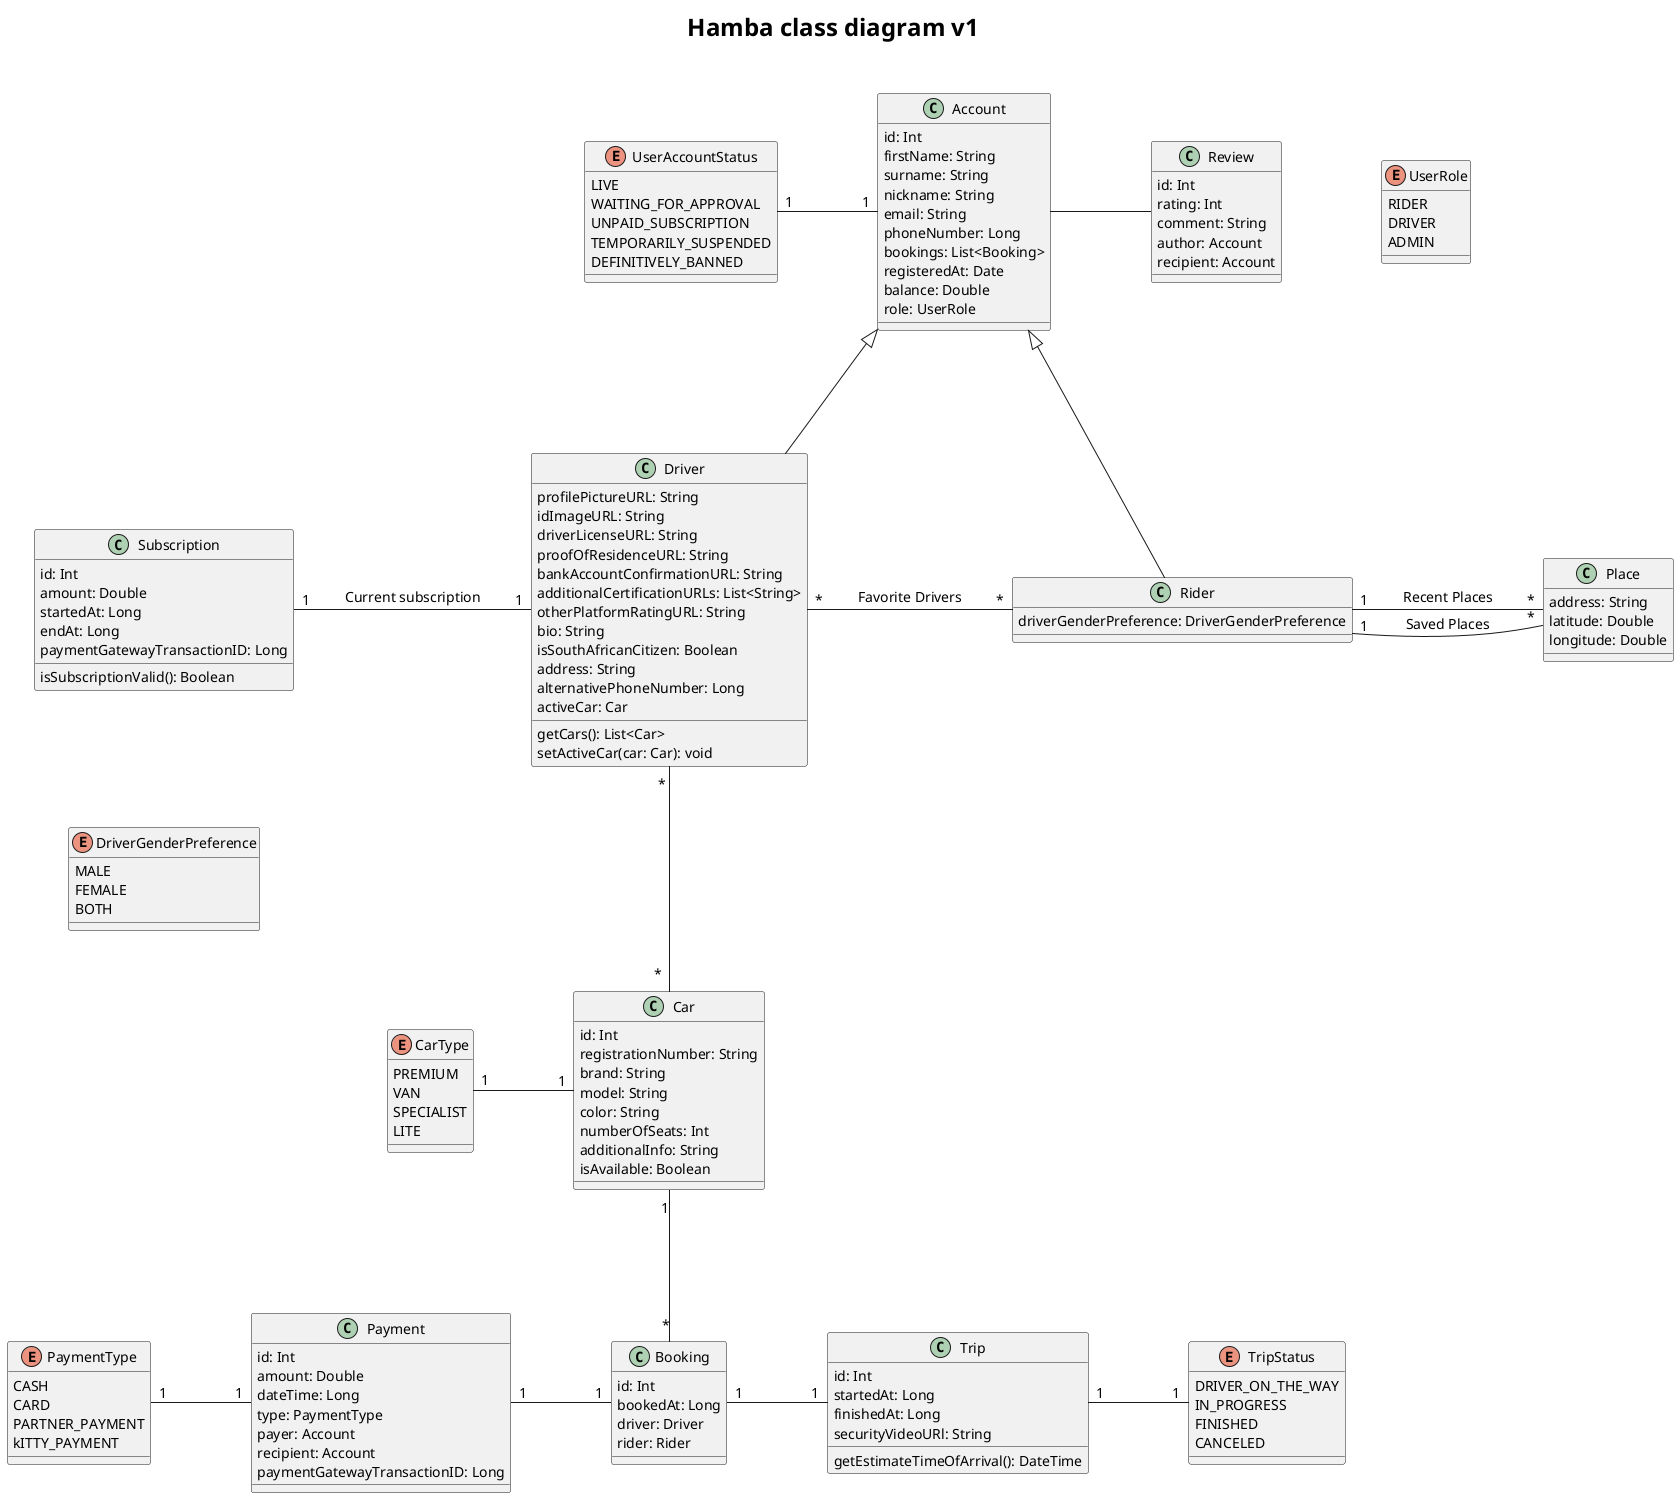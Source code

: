 @startuml

skinparam nodesep 100
skinparam defaultFontSize 14
skinparam titleFontSize 24
title "Hamba class diagram v1\n"

class Account {
    id: Int
    firstName: String
    surname: String
    nickname: String
    email: String
    phoneNumber: Long
    bookings: List<Booking>
    registeredAt: Date
    balance: Double
    role: UserRole
}

enum UserAccountStatus {
    LIVE
    WAITING_FOR_APPROVAL
    UNPAID_SUBSCRIPTION
    TEMPORARILY_SUSPENDED
    DEFINITIVELY_BANNED
}

enum UserRole {
    RIDER
    DRIVER
    ADMIN
}

'class PaymentCard {
'    cardNumber: String
'    expirationDate: Pair<Int, Int>
'    code: Int
'}

class Driver {
    profilePictureURL: String
    idImageURL: String
    driverLicenseURL: String
    proofOfResidenceURL: String
    bankAccountConfirmationURL: String
    additionalCertificationURLs: List<String>
    otherPlatformRatingURL: String
    bio: String
    isSouthAfricanCitizen: Boolean
    address: String
    alternativePhoneNumber: Long
    activeCar: Car
    getCars(): List<Car>
    setActiveCar(car: Car): void
}

class Rider {
    driverGenderPreference: DriverGenderPreference
}


class Booking {
    id: Int
    bookedAt: Long
    driver: Driver
    rider: Rider
}

class Subscription {
    id: Int
    amount: Double
    startedAt: Long
    endAt: Long
    paymentGatewayTransactionID: Long
    isSubscriptionValid(): Boolean
}

enum DriverGenderPreference {
    MALE
    FEMALE
    BOTH
}

class Trip {
    id: Int
    startedAt: Long
    finishedAt: Long
    securityVideoURl: String
    getEstimateTimeOfArrival(): DateTime
}

class Place {
    address: String
    latitude: Double
    longitude: Double
}


enum TripStatus {
    DRIVER_ON_THE_WAY
    IN_PROGRESS
    FINISHED
    CANCELED
}

class Car {
    id: Int
    registrationNumber: String
    brand: String
    model: String
    color: String
    numberOfSeats: Int
    additionalInfo: String
    isAvailable: Boolean
}

'class BusinessCar {
'}
'
'class BusinessCarCalendar {
'    getFreeTimeSlots(interval: TimeSlot): List<TimeSlot>
'    getReservedTimeSlots(): List<TimeSlot>
'    releaseTimeSlot(timeSlot: TimeSlot): void
'}
'
'class TimeSlot {
'    startTime: DateTime
'    endTime: DateTime
'    assignedDriver: Driver
'    getDuration(): Duration
'}
'class BusinessAccount {
'    businessName
'    businessPhoneNumber
'    VATNumber
'    numberOfDrivers
'    subscription: Subscription
'}
'note right: Extend from Account. \nArrow absent for readability.

class Payment {
    id: Int
    amount: Double
    dateTime: Long
    type: PaymentType
    payer: Account
    recipient: Account
    paymentGatewayTransactionID: Long
}

enum PaymentType {
    CASH
    CARD
    PARTNER_PAYMENT
    kITTY_PAYMENT
}

enum CarType {
    PREMIUM
    VAN
    SPECIALIST
    LITE
}

class Review {
    id: Int
    rating: Int
    comment: String
    author: Account
    recipient: Account
}

Account <|--- Rider
Account <|--- Driver
Rider "1" - "*" Place : Saved Places
Rider "1" - "*" Place : Recent Places
Driver "*" - "*" Rider: Favorite Drivers
Driver " * " --- " *  " Car
Subscription "1" - "1" Driver : Current subscription
'BusinessAccount "1" -- "* " BusinessCar
'Car <|- BusinessCar
'BusinessCar "1" - "1" BusinessCarCalendar
'BusinessCarCalendar "1 " o-- " * " TimeSlot
Booking "1" - "1" Trip
Trip "1" - "1" TripStatus
Car "1" --- "*" Booking
CarType "1" - "1" Car
UserAccountStatus "1" - "1" Account
'DriverGenderPreference "1" -- "1" Rider
PaymentType "1" - "1" Payment
Payment "1" - "1" Booking
Account - Review
Subscription -[hidden]- DriverGenderPreference

@enduml